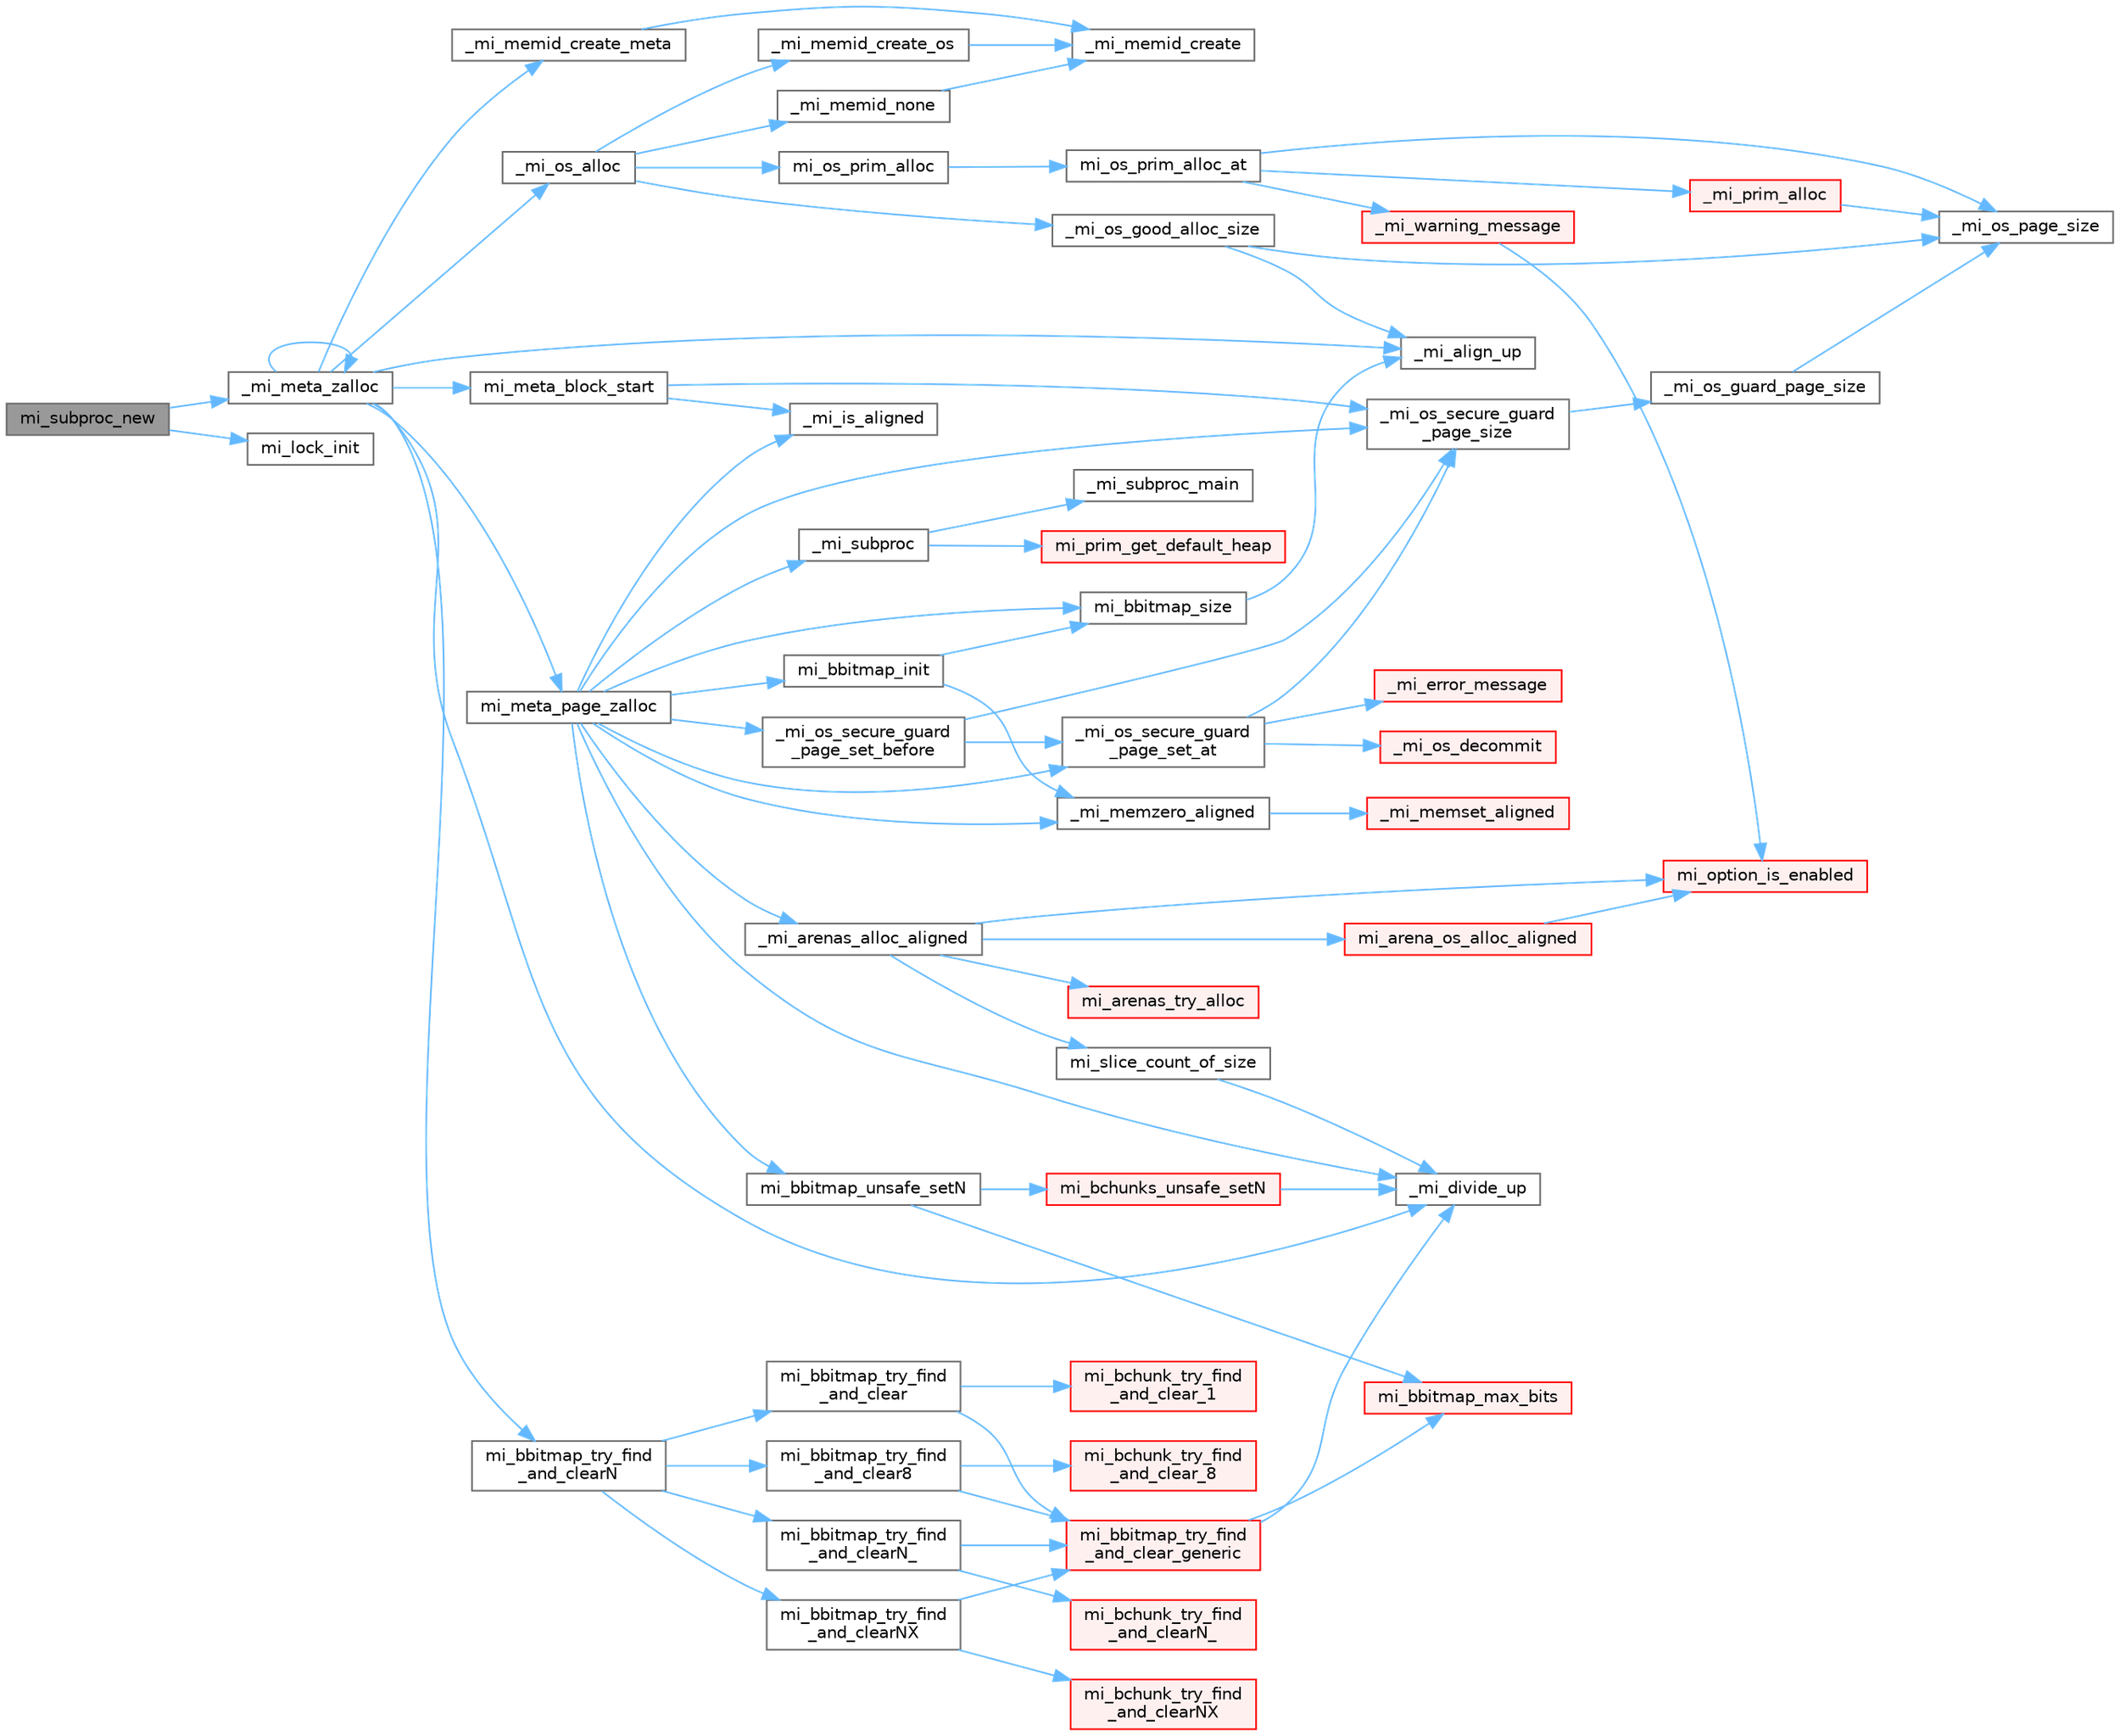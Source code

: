 digraph "mi_subproc_new"
{
 // LATEX_PDF_SIZE
  bgcolor="transparent";
  edge [fontname=Helvetica,fontsize=10,labelfontname=Helvetica,labelfontsize=10];
  node [fontname=Helvetica,fontsize=10,shape=box,height=0.2,width=0.4];
  rankdir="LR";
  Node1 [id="Node000001",label="mi_subproc_new",height=0.2,width=0.4,color="gray40", fillcolor="grey60", style="filled", fontcolor="black",tooltip="Create a fresh sub-process (with no associated threads yet)."];
  Node1 -> Node2 [id="edge1_Node000001_Node000002",color="steelblue1",style="solid",tooltip=" "];
  Node2 [id="Node000002",label="_mi_meta_zalloc",height=0.2,width=0.4,color="grey40", fillcolor="white", style="filled",URL="$arena-meta_8c.html#a31a659497b10a801687c27c99ab780ae",tooltip=" "];
  Node2 -> Node3 [id="edge2_Node000002_Node000003",color="steelblue1",style="solid",tooltip=" "];
  Node3 [id="Node000003",label="_mi_align_up",height=0.2,width=0.4,color="grey40", fillcolor="white", style="filled",URL="$_e_a_s_t_l_2packages_2mimalloc_2include_2mimalloc_2internal_8h.html#a7f35944d44d8a16365072023dd19e0da",tooltip=" "];
  Node2 -> Node4 [id="edge3_Node000002_Node000004",color="steelblue1",style="solid",tooltip=" "];
  Node4 [id="Node000004",label="_mi_divide_up",height=0.2,width=0.4,color="grey40", fillcolor="white", style="filled",URL="$_e_a_s_t_l_2packages_2mimalloc_2include_2mimalloc_2internal_8h.html#a693e5b64e9a4644c716974dda2395edc",tooltip=" "];
  Node2 -> Node5 [id="edge4_Node000002_Node000005",color="steelblue1",style="solid",tooltip=" "];
  Node5 [id="Node000005",label="_mi_memid_create_meta",height=0.2,width=0.4,color="grey40", fillcolor="white", style="filled",URL="$_e_a_s_t_l_2packages_2mimalloc_2include_2mimalloc_2internal_8h.html#abe6a939e19dc8bd746a6aaa6de9f1bf0",tooltip=" "];
  Node5 -> Node6 [id="edge5_Node000005_Node000006",color="steelblue1",style="solid",tooltip=" "];
  Node6 [id="Node000006",label="_mi_memid_create",height=0.2,width=0.4,color="grey40", fillcolor="white", style="filled",URL="$_e_a_s_t_l_2packages_2mimalloc_2include_2mimalloc_2internal_8h.html#a666352100ead3b22c4cd8ac803b1b1f8",tooltip=" "];
  Node2 -> Node2 [id="edge6_Node000002_Node000002",color="steelblue1",style="solid",tooltip=" "];
  Node2 -> Node7 [id="edge7_Node000002_Node000007",color="steelblue1",style="solid",tooltip=" "];
  Node7 [id="Node000007",label="_mi_os_alloc",height=0.2,width=0.4,color="grey40", fillcolor="white", style="filled",URL="$os_8c.html#adda37bbacbf064719f3398bc4c8de08f",tooltip=" "];
  Node7 -> Node8 [id="edge8_Node000007_Node000008",color="steelblue1",style="solid",tooltip=" "];
  Node8 [id="Node000008",label="_mi_memid_create_os",height=0.2,width=0.4,color="grey40", fillcolor="white", style="filled",URL="$_e_a_s_t_l_2packages_2mimalloc_2include_2mimalloc_2internal_8h.html#a09383ef9229fc236d59aadf1acc9268c",tooltip=" "];
  Node8 -> Node6 [id="edge9_Node000008_Node000006",color="steelblue1",style="solid",tooltip=" "];
  Node7 -> Node9 [id="edge10_Node000007_Node000009",color="steelblue1",style="solid",tooltip=" "];
  Node9 [id="Node000009",label="_mi_memid_none",height=0.2,width=0.4,color="grey40", fillcolor="white", style="filled",URL="$_e_a_s_t_l_2packages_2mimalloc_2include_2mimalloc_2internal_8h.html#a130091d8591ac82c587dace216eca4d2",tooltip=" "];
  Node9 -> Node6 [id="edge11_Node000009_Node000006",color="steelblue1",style="solid",tooltip=" "];
  Node7 -> Node10 [id="edge12_Node000007_Node000010",color="steelblue1",style="solid",tooltip=" "];
  Node10 [id="Node000010",label="_mi_os_good_alloc_size",height=0.2,width=0.4,color="grey40", fillcolor="white", style="filled",URL="$os_8c.html#aa30b56bf7b30da1c4f35323cfccce4f1",tooltip=" "];
  Node10 -> Node3 [id="edge13_Node000010_Node000003",color="steelblue1",style="solid",tooltip=" "];
  Node10 -> Node11 [id="edge14_Node000010_Node000011",color="steelblue1",style="solid",tooltip=" "];
  Node11 [id="Node000011",label="_mi_os_page_size",height=0.2,width=0.4,color="grey40", fillcolor="white", style="filled",URL="$os_8c.html#a723e4c95209d4c6282b53317473e83d5",tooltip=" "];
  Node7 -> Node12 [id="edge15_Node000007_Node000012",color="steelblue1",style="solid",tooltip=" "];
  Node12 [id="Node000012",label="mi_os_prim_alloc",height=0.2,width=0.4,color="grey40", fillcolor="white", style="filled",URL="$os_8c.html#ac50f6ac4cacc85db44bcdfbe89f941b8",tooltip=" "];
  Node12 -> Node13 [id="edge16_Node000012_Node000013",color="steelblue1",style="solid",tooltip=" "];
  Node13 [id="Node000013",label="mi_os_prim_alloc_at",height=0.2,width=0.4,color="grey40", fillcolor="white", style="filled",URL="$os_8c.html#a9daeea34d1dbfa39bfbcdf8e8ba299b8",tooltip=" "];
  Node13 -> Node11 [id="edge17_Node000013_Node000011",color="steelblue1",style="solid",tooltip=" "];
  Node13 -> Node14 [id="edge18_Node000013_Node000014",color="steelblue1",style="solid",tooltip=" "];
  Node14 [id="Node000014",label="_mi_prim_alloc",height=0.2,width=0.4,color="red", fillcolor="#FFF0F0", style="filled",URL="$windows_2prim_8c.html#af6b664f566e88b730b416f6d7cc715ae",tooltip=" "];
  Node14 -> Node11 [id="edge19_Node000014_Node000011",color="steelblue1",style="solid",tooltip=" "];
  Node13 -> Node36 [id="edge20_Node000013_Node000036",color="steelblue1",style="solid",tooltip=" "];
  Node36 [id="Node000036",label="_mi_warning_message",height=0.2,width=0.4,color="red", fillcolor="#FFF0F0", style="filled",URL="$options_8c.html#ac253cac2ca24fb63be7f4937ac620dc4",tooltip=" "];
  Node36 -> Node23 [id="edge21_Node000036_Node000023",color="steelblue1",style="solid",tooltip=" "];
  Node23 [id="Node000023",label="mi_option_is_enabled",height=0.2,width=0.4,color="red", fillcolor="#FFF0F0", style="filled",URL="$group__options.html#ga459ad98f18b3fc9275474807fe0ca188",tooltip=" "];
  Node2 -> Node74 [id="edge22_Node000002_Node000074",color="steelblue1",style="solid",tooltip=" "];
  Node74 [id="Node000074",label="mi_bbitmap_try_find\l_and_clearN",height=0.2,width=0.4,color="grey40", fillcolor="white", style="filled",URL="$bitmap_8h.html#a68973af6da3993bcf5f6e14bd5395e0e",tooltip=" "];
  Node74 -> Node75 [id="edge23_Node000074_Node000075",color="steelblue1",style="solid",tooltip=" "];
  Node75 [id="Node000075",label="mi_bbitmap_try_find\l_and_clear",height=0.2,width=0.4,color="grey40", fillcolor="white", style="filled",URL="$bitmap_8c.html#af4021b82102a0099956ce78b094ef754",tooltip=" "];
  Node75 -> Node76 [id="edge24_Node000075_Node000076",color="steelblue1",style="solid",tooltip=" "];
  Node76 [id="Node000076",label="mi_bbitmap_try_find\l_and_clear_generic",height=0.2,width=0.4,color="red", fillcolor="#FFF0F0", style="filled",URL="$bitmap_8c.html#a5b5cc8e21e44f0a6ef8022fbd7ee2eb7",tooltip=" "];
  Node76 -> Node4 [id="edge25_Node000076_Node000004",color="steelblue1",style="solid",tooltip=" "];
  Node76 -> Node90 [id="edge26_Node000076_Node000090",color="steelblue1",style="solid",tooltip=" "];
  Node90 [id="Node000090",label="mi_bbitmap_max_bits",height=0.2,width=0.4,color="red", fillcolor="#FFF0F0", style="filled",URL="$bitmap_8h.html#afb1f816c002677982471bf19521ac6ee",tooltip=" "];
  Node75 -> Node92 [id="edge27_Node000075_Node000092",color="steelblue1",style="solid",tooltip=" "];
  Node92 [id="Node000092",label="mi_bchunk_try_find\l_and_clear_1",height=0.2,width=0.4,color="red", fillcolor="#FFF0F0", style="filled",URL="$bitmap_8c.html#afd07f823dfe1b3c245c75d2f7b859fe3",tooltip=" "];
  Node74 -> Node105 [id="edge28_Node000074_Node000105",color="steelblue1",style="solid",tooltip=" "];
  Node105 [id="Node000105",label="mi_bbitmap_try_find\l_and_clear8",height=0.2,width=0.4,color="grey40", fillcolor="white", style="filled",URL="$bitmap_8c.html#a1cea740ac26cb096d1af87f0ccf155e6",tooltip=" "];
  Node105 -> Node76 [id="edge29_Node000105_Node000076",color="steelblue1",style="solid",tooltip=" "];
  Node105 -> Node106 [id="edge30_Node000105_Node000106",color="steelblue1",style="solid",tooltip=" "];
  Node106 [id="Node000106",label="mi_bchunk_try_find\l_and_clear_8",height=0.2,width=0.4,color="red", fillcolor="#FFF0F0", style="filled",URL="$bitmap_8c.html#a7b85ce925452dbe5a7821a461e3e8deb",tooltip=" "];
  Node74 -> Node111 [id="edge31_Node000074_Node000111",color="steelblue1",style="solid",tooltip=" "];
  Node111 [id="Node000111",label="mi_bbitmap_try_find\l_and_clearN_",height=0.2,width=0.4,color="grey40", fillcolor="white", style="filled",URL="$bitmap_8c.html#a5a1cbdadcced2fcfd0c3bc12e797fdd3",tooltip=" "];
  Node111 -> Node76 [id="edge32_Node000111_Node000076",color="steelblue1",style="solid",tooltip=" "];
  Node111 -> Node112 [id="edge33_Node000111_Node000112",color="steelblue1",style="solid",tooltip=" "];
  Node112 [id="Node000112",label="mi_bchunk_try_find\l_and_clearN_",height=0.2,width=0.4,color="red", fillcolor="#FFF0F0", style="filled",URL="$bitmap_8c.html#aaf7fe9fdfa57a3dc4b6de1b16c76d065",tooltip=" "];
  Node74 -> Node123 [id="edge34_Node000074_Node000123",color="steelblue1",style="solid",tooltip=" "];
  Node123 [id="Node000123",label="mi_bbitmap_try_find\l_and_clearNX",height=0.2,width=0.4,color="grey40", fillcolor="white", style="filled",URL="$bitmap_8c.html#a39dd151902e207638aac95877e04e7b3",tooltip=" "];
  Node123 -> Node76 [id="edge35_Node000123_Node000076",color="steelblue1",style="solid",tooltip=" "];
  Node123 -> Node124 [id="edge36_Node000123_Node000124",color="steelblue1",style="solid",tooltip=" "];
  Node124 [id="Node000124",label="mi_bchunk_try_find\l_and_clearNX",height=0.2,width=0.4,color="red", fillcolor="#FFF0F0", style="filled",URL="$bitmap_8c.html#a42150c51b3d6ffaeacbb26995bf8dbd7",tooltip=" "];
  Node2 -> Node125 [id="edge37_Node000002_Node000125",color="steelblue1",style="solid",tooltip=" "];
  Node125 [id="Node000125",label="mi_meta_block_start",height=0.2,width=0.4,color="grey40", fillcolor="white", style="filled",URL="$arena-meta_8c.html#aeece3fac418407c81bab2ef651ea35a6",tooltip=" "];
  Node125 -> Node61 [id="edge38_Node000125_Node000061",color="steelblue1",style="solid",tooltip=" "];
  Node61 [id="Node000061",label="_mi_is_aligned",height=0.2,width=0.4,color="grey40", fillcolor="white", style="filled",URL="$_e_a_s_t_l_2packages_2mimalloc_2include_2mimalloc_2internal_8h.html#ad446ae4d82cbdbd78dfbe46fa2330555",tooltip=" "];
  Node125 -> Node126 [id="edge39_Node000125_Node000126",color="steelblue1",style="solid",tooltip=" "];
  Node126 [id="Node000126",label="_mi_os_secure_guard\l_page_size",height=0.2,width=0.4,color="grey40", fillcolor="white", style="filled",URL="$os_8c.html#a2daf38bcf9e1a42db5038d237354fbe2",tooltip=" "];
  Node126 -> Node127 [id="edge40_Node000126_Node000127",color="steelblue1",style="solid",tooltip=" "];
  Node127 [id="Node000127",label="_mi_os_guard_page_size",height=0.2,width=0.4,color="grey40", fillcolor="white", style="filled",URL="$os_8c.html#a92837b7960d16ef8d3e038784b1c95df",tooltip=" "];
  Node127 -> Node11 [id="edge41_Node000127_Node000011",color="steelblue1",style="solid",tooltip=" "];
  Node2 -> Node128 [id="edge42_Node000002_Node000128",color="steelblue1",style="solid",tooltip=" "];
  Node128 [id="Node000128",label="mi_meta_page_zalloc",height=0.2,width=0.4,color="grey40", fillcolor="white", style="filled",URL="$arena-meta_8c.html#a2c5c527039fe8a63d9fdca08d1a83ba9",tooltip=" "];
  Node128 -> Node129 [id="edge43_Node000128_Node000129",color="steelblue1",style="solid",tooltip=" "];
  Node129 [id="Node000129",label="_mi_arenas_alloc_aligned",height=0.2,width=0.4,color="grey40", fillcolor="white", style="filled",URL="$arena_8c.html#ac3ca9c0300ae2a2e700ec85ebe85d461",tooltip=" "];
  Node129 -> Node130 [id="edge44_Node000129_Node000130",color="steelblue1",style="solid",tooltip=" "];
  Node130 [id="Node000130",label="mi_arena_os_alloc_aligned",height=0.2,width=0.4,color="red", fillcolor="#FFF0F0", style="filled",URL="$arena_8c.html#a2006e5e5adff15eb41bb9ab90570fbe2",tooltip=" "];
  Node130 -> Node23 [id="edge45_Node000130_Node000023",color="steelblue1",style="solid",tooltip=" "];
  Node129 -> Node151 [id="edge46_Node000129_Node000151",color="steelblue1",style="solid",tooltip=" "];
  Node151 [id="Node000151",label="mi_arenas_try_alloc",height=0.2,width=0.4,color="red", fillcolor="#FFF0F0", style="filled",URL="$arena_8c.html#a7bb972f39f5597d5721a9a2f8139fdf8",tooltip=" "];
  Node129 -> Node23 [id="edge47_Node000129_Node000023",color="steelblue1",style="solid",tooltip=" "];
  Node129 -> Node205 [id="edge48_Node000129_Node000205",color="steelblue1",style="solid",tooltip=" "];
  Node205 [id="Node000205",label="mi_slice_count_of_size",height=0.2,width=0.4,color="grey40", fillcolor="white", style="filled",URL="$_e_a_s_t_l_2packages_2mimalloc_2include_2mimalloc_2internal_8h.html#a9ad8412b6af23e1040840727a59cc9b5",tooltip=" "];
  Node205 -> Node4 [id="edge49_Node000205_Node000004",color="steelblue1",style="solid",tooltip=" "];
  Node128 -> Node4 [id="edge50_Node000128_Node000004",color="steelblue1",style="solid",tooltip=" "];
  Node128 -> Node61 [id="edge51_Node000128_Node000061",color="steelblue1",style="solid",tooltip=" "];
  Node128 -> Node198 [id="edge52_Node000128_Node000198",color="steelblue1",style="solid",tooltip=" "];
  Node198 [id="Node000198",label="_mi_memzero_aligned",height=0.2,width=0.4,color="grey40", fillcolor="white", style="filled",URL="$_e_a_s_t_l_2packages_2mimalloc_2include_2mimalloc_2internal_8h.html#aa1d3beee9d492fc175ac2584e50fd8ea",tooltip=" "];
  Node198 -> Node199 [id="edge53_Node000198_Node000199",color="steelblue1",style="solid",tooltip=" "];
  Node199 [id="Node000199",label="_mi_memset_aligned",height=0.2,width=0.4,color="red", fillcolor="#FFF0F0", style="filled",URL="$_e_a_s_t_l_2packages_2mimalloc_2include_2mimalloc_2internal_8h.html#a770dbf90c89e7e7761f2f99c0fc28115",tooltip=" "];
  Node128 -> Node193 [id="edge54_Node000128_Node000193",color="steelblue1",style="solid",tooltip=" "];
  Node193 [id="Node000193",label="_mi_os_secure_guard\l_page_set_at",height=0.2,width=0.4,color="grey40", fillcolor="white", style="filled",URL="$os_8c.html#ab8a90f7c45f09eeb46adb1677f438827",tooltip=" "];
  Node193 -> Node194 [id="edge55_Node000193_Node000194",color="steelblue1",style="solid",tooltip=" "];
  Node194 [id="Node000194",label="_mi_error_message",height=0.2,width=0.4,color="red", fillcolor="#FFF0F0", style="filled",URL="$options_8c.html#a2bebc073bcaac71658e57bb260c2e426",tooltip=" "];
  Node193 -> Node147 [id="edge56_Node000193_Node000147",color="steelblue1",style="solid",tooltip=" "];
  Node147 [id="Node000147",label="_mi_os_decommit",height=0.2,width=0.4,color="red", fillcolor="#FFF0F0", style="filled",URL="$os_8c.html#a7de6e2fbee441aa290e54d81f512e662",tooltip=" "];
  Node193 -> Node126 [id="edge57_Node000193_Node000126",color="steelblue1",style="solid",tooltip=" "];
  Node128 -> Node192 [id="edge58_Node000128_Node000192",color="steelblue1",style="solid",tooltip=" "];
  Node192 [id="Node000192",label="_mi_os_secure_guard\l_page_set_before",height=0.2,width=0.4,color="grey40", fillcolor="white", style="filled",URL="$os_8c.html#aac8deca2b283afa161d538be5b073e23",tooltip=" "];
  Node192 -> Node193 [id="edge59_Node000192_Node000193",color="steelblue1",style="solid",tooltip=" "];
  Node192 -> Node126 [id="edge60_Node000192_Node000126",color="steelblue1",style="solid",tooltip=" "];
  Node128 -> Node126 [id="edge61_Node000128_Node000126",color="steelblue1",style="solid",tooltip=" "];
  Node128 -> Node158 [id="edge62_Node000128_Node000158",color="steelblue1",style="solid",tooltip=" "];
  Node158 [id="Node000158",label="_mi_subproc",height=0.2,width=0.4,color="grey40", fillcolor="white", style="filled",URL="$_e_a_s_t_l_2packages_2mimalloc_2src_2init_8c.html#ad7ba0b811f08490a3e64e9a7b3a03486",tooltip=" "];
  Node158 -> Node159 [id="edge63_Node000158_Node000159",color="steelblue1",style="solid",tooltip=" "];
  Node159 [id="Node000159",label="_mi_subproc_main",height=0.2,width=0.4,color="grey40", fillcolor="white", style="filled",URL="$_e_a_s_t_l_2packages_2mimalloc_2src_2init_8c.html#ab41c4f33f8195e6f62d943dc4d0a8d8a",tooltip=" "];
  Node158 -> Node160 [id="edge64_Node000158_Node000160",color="steelblue1",style="solid",tooltip=" "];
  Node160 [id="Node000160",label="mi_prim_get_default_heap",height=0.2,width=0.4,color="red", fillcolor="#FFF0F0", style="filled",URL="$prim_8h.html#a986e62564728229db3ccecbd6e97fd98",tooltip=" "];
  Node128 -> Node197 [id="edge65_Node000128_Node000197",color="steelblue1",style="solid",tooltip=" "];
  Node197 [id="Node000197",label="mi_bbitmap_init",height=0.2,width=0.4,color="grey40", fillcolor="white", style="filled",URL="$bitmap_8c.html#a4bd0f59fd39f7ef532ecf6379640103a",tooltip=" "];
  Node197 -> Node198 [id="edge66_Node000197_Node000198",color="steelblue1",style="solid",tooltip=" "];
  Node197 -> Node200 [id="edge67_Node000197_Node000200",color="steelblue1",style="solid",tooltip=" "];
  Node200 [id="Node000200",label="mi_bbitmap_size",height=0.2,width=0.4,color="grey40", fillcolor="white", style="filled",URL="$bitmap_8c.html#a065d698438c0e7f252b96706e9ed3f8e",tooltip=" "];
  Node200 -> Node3 [id="edge68_Node000200_Node000003",color="steelblue1",style="solid",tooltip=" "];
  Node128 -> Node200 [id="edge69_Node000128_Node000200",color="steelblue1",style="solid",tooltip=" "];
  Node128 -> Node209 [id="edge70_Node000128_Node000209",color="steelblue1",style="solid",tooltip=" "];
  Node209 [id="Node000209",label="mi_bbitmap_unsafe_setN",height=0.2,width=0.4,color="grey40", fillcolor="white", style="filled",URL="$bitmap_8c.html#a370a9392dc0bbcf78d5ff77ca2a9e15b",tooltip=" "];
  Node209 -> Node90 [id="edge71_Node000209_Node000090",color="steelblue1",style="solid",tooltip=" "];
  Node209 -> Node210 [id="edge72_Node000209_Node000210",color="steelblue1",style="solid",tooltip=" "];
  Node210 [id="Node000210",label="mi_bchunks_unsafe_setN",height=0.2,width=0.4,color="red", fillcolor="#FFF0F0", style="filled",URL="$bitmap_8c.html#ac5230afb96c7e26d8df04caa0dd10729",tooltip=" "];
  Node210 -> Node4 [id="edge73_Node000210_Node000004",color="steelblue1",style="solid",tooltip=" "];
  Node1 -> Node185 [id="edge74_Node000001_Node000185",color="steelblue1",style="solid",tooltip=" "];
  Node185 [id="Node000185",label="mi_lock_init",height=0.2,width=0.4,color="grey40", fillcolor="white", style="filled",URL="$_e_a_s_t_l_2packages_2mimalloc_2include_2mimalloc_2atomic_8h.html#a0aad6b1ce67a3a8f2c712d86cadc125e",tooltip=" "];
}
